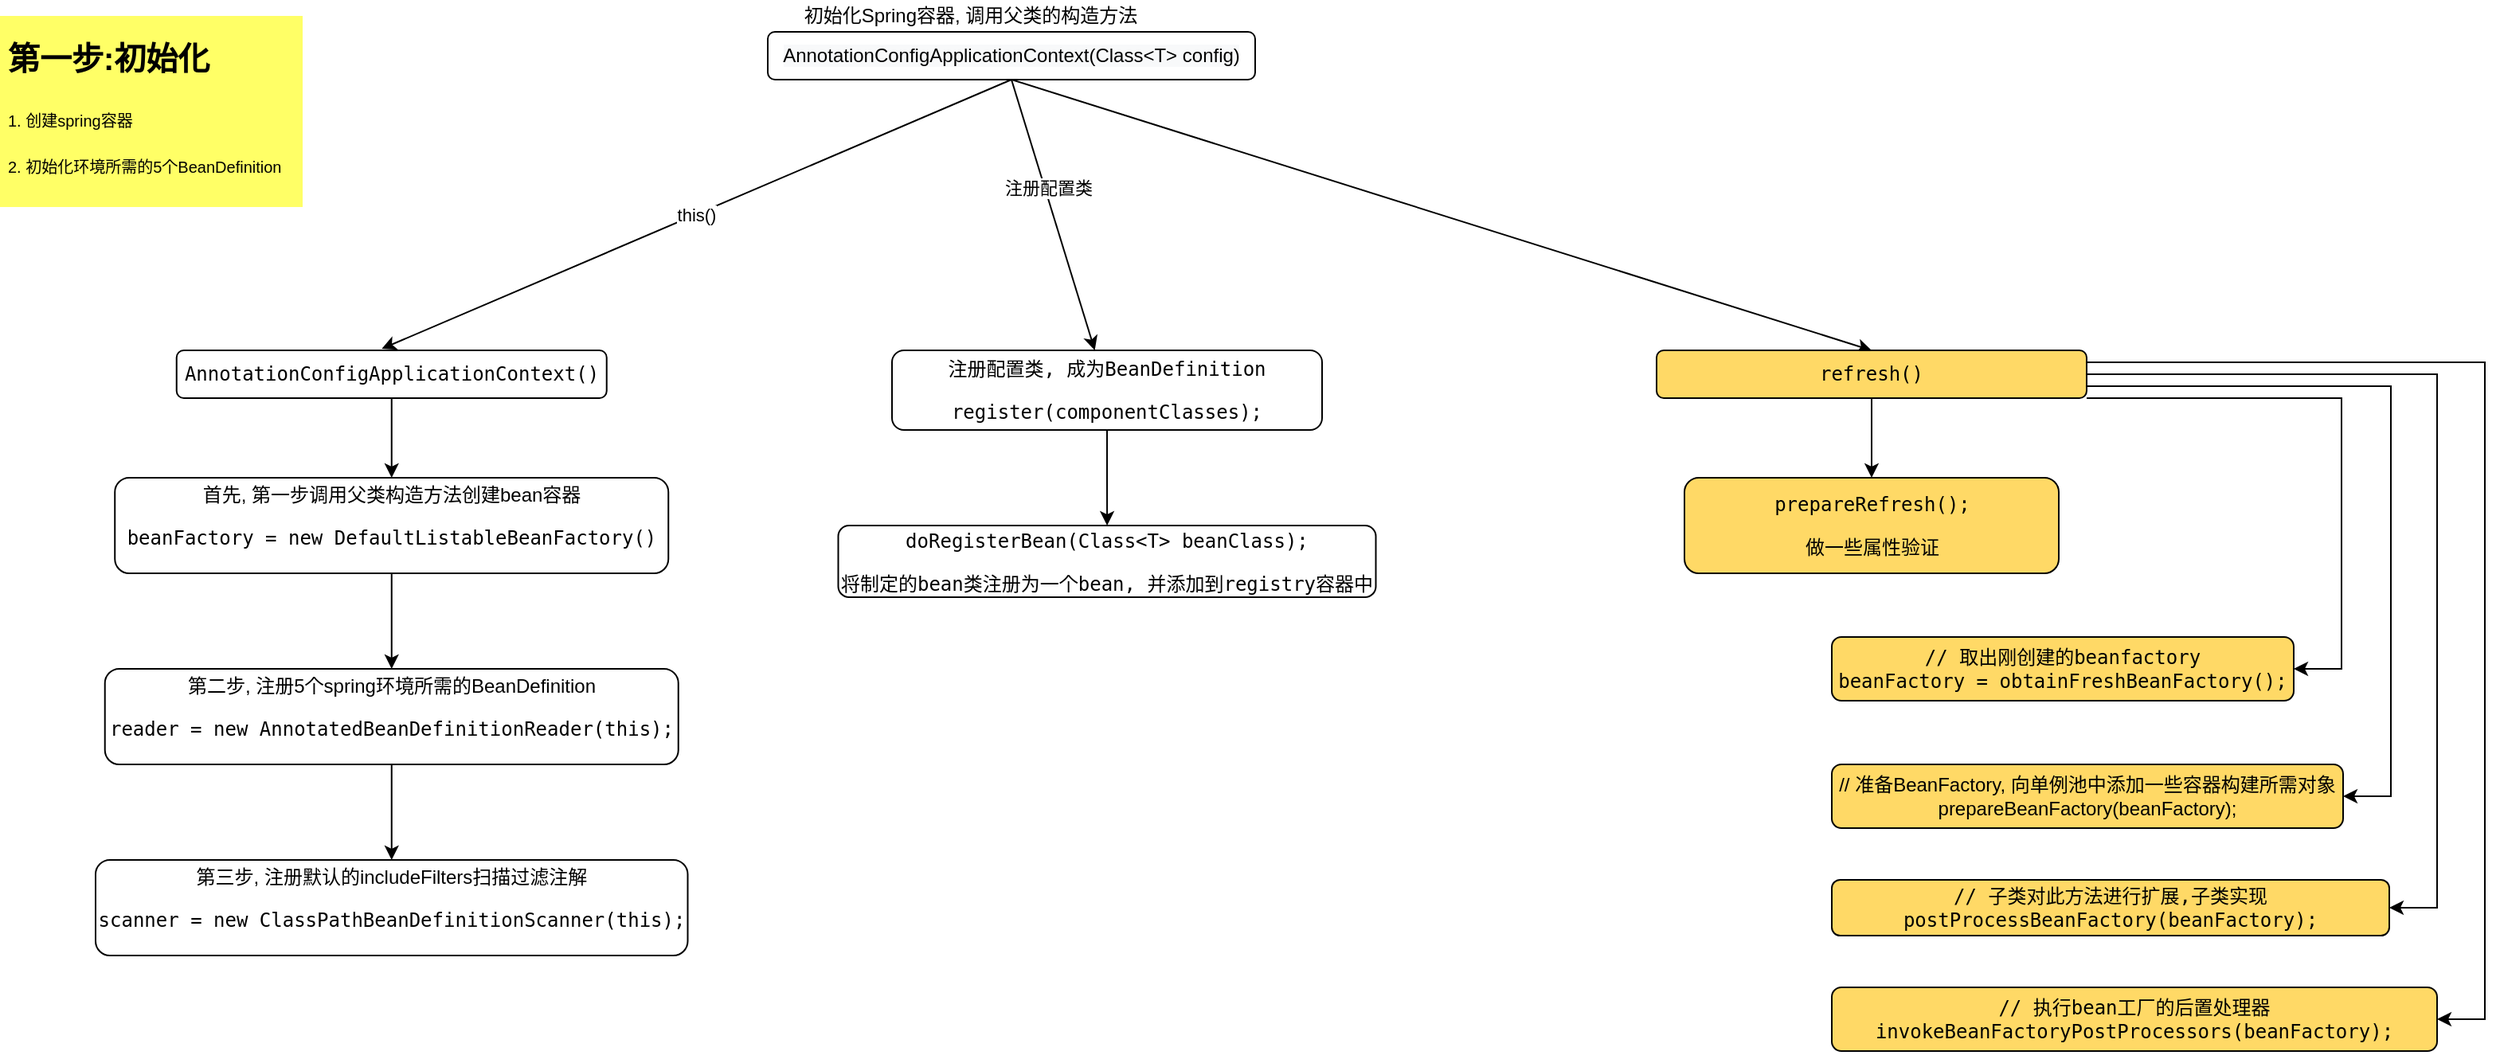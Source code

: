 <mxfile version="14.6.6" type="github">
  <diagram id="TbQEEp9MMA1_F5JZQG8T" name="第 1 页">
    <mxGraphModel dx="946" dy="590" grid="1" gridSize="10" guides="1" tooltips="1" connect="1" arrows="1" fold="1" page="1" pageScale="1" pageWidth="827" pageHeight="1169" math="0" shadow="0">
      <root>
        <mxCell id="0" />
        <mxCell id="1" parent="0" />
        <mxCell id="SgbAIxtXmt1jCM66Tc68-1" value="this()" style="rounded=0;orthogonalLoop=1;jettySize=auto;html=1;exitX=0.5;exitY=1;exitDx=0;exitDy=0;entryX=0.477;entryY=-0.033;entryDx=0;entryDy=0;entryPerimeter=0;" edge="1" parent="1" source="SgbAIxtXmt1jCM66Tc68-5" target="SgbAIxtXmt1jCM66Tc68-9">
          <mxGeometry relative="1" as="geometry">
            <mxPoint x="250" y="190" as="targetPoint" />
          </mxGeometry>
        </mxCell>
        <mxCell id="SgbAIxtXmt1jCM66Tc68-2" style="rounded=0;orthogonalLoop=1;jettySize=auto;html=1;exitX=0.5;exitY=1;exitDx=0;exitDy=0;" edge="1" parent="1" source="SgbAIxtXmt1jCM66Tc68-5" target="SgbAIxtXmt1jCM66Tc68-10">
          <mxGeometry relative="1" as="geometry" />
        </mxCell>
        <mxCell id="SgbAIxtXmt1jCM66Tc68-3" value="注册配置类" style="edgeLabel;html=1;align=center;verticalAlign=middle;resizable=0;points=[];" vertex="1" connectable="0" parent="SgbAIxtXmt1jCM66Tc68-2">
          <mxGeometry x="-0.2" y="2" relative="1" as="geometry">
            <mxPoint as="offset" />
          </mxGeometry>
        </mxCell>
        <mxCell id="SgbAIxtXmt1jCM66Tc68-4" style="edgeStyle=none;rounded=0;orthogonalLoop=1;jettySize=auto;html=1;exitX=0.5;exitY=1;exitDx=0;exitDy=0;entryX=0.5;entryY=0;entryDx=0;entryDy=0;" edge="1" parent="1" source="SgbAIxtXmt1jCM66Tc68-5" target="SgbAIxtXmt1jCM66Tc68-11">
          <mxGeometry relative="1" as="geometry" />
        </mxCell>
        <mxCell id="SgbAIxtXmt1jCM66Tc68-5" value="&lt;span style=&quot;color: rgb(0 , 0 , 0) ; font-family: &amp;#34;helvetica&amp;#34; ; font-size: 12px ; font-style: normal ; font-weight: 400 ; letter-spacing: normal ; text-align: center ; text-indent: 0px ; text-transform: none ; word-spacing: 0px ; background-color: rgb(248 , 249 , 250) ; display: inline ; float: none&quot;&gt;AnnotationConfigApplicationContext(Class&amp;lt;T&amp;gt; config)&lt;/span&gt;" style="rounded=1;whiteSpace=wrap;html=1;" vertex="1" parent="1">
          <mxGeometry x="492" y="40" width="306" height="30" as="geometry" />
        </mxCell>
        <mxCell id="SgbAIxtXmt1jCM66Tc68-6" value="初始化Spring容器, 调用父类的构造方法" style="text;html=1;strokeColor=none;fillColor=none;align=center;verticalAlign=middle;whiteSpace=wrap;rounded=0;" vertex="1" parent="1">
          <mxGeometry x="510" y="20" width="219" height="20" as="geometry" />
        </mxCell>
        <mxCell id="SgbAIxtXmt1jCM66Tc68-7" value="&lt;h1&gt;&lt;sub&gt;第一步:初始化&lt;/sub&gt;&lt;/h1&gt;&lt;p&gt;&lt;sub&gt;1. 创建spring容器&lt;/sub&gt;&lt;/p&gt;&lt;p&gt;&lt;sub&gt;2. 初始化环境所需的5个BeanDefinition&lt;/sub&gt;&lt;/p&gt;&lt;p&gt;&lt;br&gt;&lt;/p&gt;" style="text;html=1;strokeColor=none;fillColor=#FFFF66;spacing=5;spacingTop=-20;whiteSpace=wrap;overflow=hidden;rounded=0;" vertex="1" parent="1">
          <mxGeometry x="10" y="30" width="190" height="120" as="geometry" />
        </mxCell>
        <mxCell id="SgbAIxtXmt1jCM66Tc68-8" value="" style="edgeStyle=none;rounded=0;orthogonalLoop=1;jettySize=auto;html=1;" edge="1" parent="1" source="SgbAIxtXmt1jCM66Tc68-9" target="SgbAIxtXmt1jCM66Tc68-13">
          <mxGeometry relative="1" as="geometry" />
        </mxCell>
        <mxCell id="SgbAIxtXmt1jCM66Tc68-9" value="&lt;pre&gt;&lt;pre&gt;AnnotationConfigApplicationContext()&lt;/pre&gt;&lt;/pre&gt;" style="rounded=1;whiteSpace=wrap;html=1;labelBackgroundColor=none;fillColor=#FFFFFF;" vertex="1" parent="1">
          <mxGeometry x="120.87" y="240" width="270" height="30" as="geometry" />
        </mxCell>
        <mxCell id="SgbAIxtXmt1jCM66Tc68-18" value="" style="edgeStyle=orthogonalEdgeStyle;rounded=0;orthogonalLoop=1;jettySize=auto;html=1;" edge="1" parent="1" source="SgbAIxtXmt1jCM66Tc68-10" target="SgbAIxtXmt1jCM66Tc68-17">
          <mxGeometry relative="1" as="geometry" />
        </mxCell>
        <mxCell id="SgbAIxtXmt1jCM66Tc68-10" value="&lt;pre&gt;&lt;pre&gt;&lt;pre&gt;注册配置类, 成为BeanDefinition&lt;/pre&gt;&lt;pre&gt;register(componentClasses);&lt;/pre&gt;&lt;/pre&gt;&lt;/pre&gt;" style="rounded=1;whiteSpace=wrap;html=1;labelBackgroundColor=none;fillColor=#FFFFFF;" vertex="1" parent="1">
          <mxGeometry x="570" y="240" width="270" height="50" as="geometry" />
        </mxCell>
        <mxCell id="SgbAIxtXmt1jCM66Tc68-20" value="" style="edgeStyle=orthogonalEdgeStyle;rounded=0;orthogonalLoop=1;jettySize=auto;html=1;" edge="1" parent="1" source="SgbAIxtXmt1jCM66Tc68-11" target="SgbAIxtXmt1jCM66Tc68-19">
          <mxGeometry relative="1" as="geometry" />
        </mxCell>
        <mxCell id="SgbAIxtXmt1jCM66Tc68-22" value="" style="edgeStyle=entityRelationEdgeStyle;rounded=0;orthogonalLoop=1;jettySize=auto;html=1;elbow=vertical;exitX=1;exitY=1;exitDx=0;exitDy=0;" edge="1" parent="1" source="SgbAIxtXmt1jCM66Tc68-11" target="SgbAIxtXmt1jCM66Tc68-21">
          <mxGeometry relative="1" as="geometry" />
        </mxCell>
        <mxCell id="SgbAIxtXmt1jCM66Tc68-26" style="edgeStyle=entityRelationEdgeStyle;rounded=0;orthogonalLoop=1;jettySize=auto;html=1;exitX=1;exitY=0.75;exitDx=0;exitDy=0;" edge="1" parent="1" source="SgbAIxtXmt1jCM66Tc68-11" target="SgbAIxtXmt1jCM66Tc68-25">
          <mxGeometry relative="1" as="geometry" />
        </mxCell>
        <mxCell id="SgbAIxtXmt1jCM66Tc68-29" style="edgeStyle=entityRelationEdgeStyle;rounded=0;orthogonalLoop=1;jettySize=auto;html=1;exitX=1;exitY=0.5;exitDx=0;exitDy=0;" edge="1" parent="1" source="SgbAIxtXmt1jCM66Tc68-11" target="SgbAIxtXmt1jCM66Tc68-28">
          <mxGeometry relative="1" as="geometry" />
        </mxCell>
        <mxCell id="SgbAIxtXmt1jCM66Tc68-32" style="edgeStyle=entityRelationEdgeStyle;rounded=0;orthogonalLoop=1;jettySize=auto;html=1;exitX=1;exitY=0.25;exitDx=0;exitDy=0;" edge="1" parent="1" source="SgbAIxtXmt1jCM66Tc68-11" target="SgbAIxtXmt1jCM66Tc68-30">
          <mxGeometry relative="1" as="geometry" />
        </mxCell>
        <mxCell id="SgbAIxtXmt1jCM66Tc68-11" value="&lt;pre&gt;&lt;pre&gt;&lt;pre&gt;&lt;pre&gt;refresh()&lt;/pre&gt;&lt;/pre&gt;&lt;/pre&gt;&lt;/pre&gt;" style="rounded=1;whiteSpace=wrap;html=1;labelBackgroundColor=none;fillColor=#FFD966;" vertex="1" parent="1">
          <mxGeometry x="1050" y="240" width="270" height="30" as="geometry" />
        </mxCell>
        <mxCell id="SgbAIxtXmt1jCM66Tc68-12" value="" style="edgeStyle=none;rounded=0;orthogonalLoop=1;jettySize=auto;html=1;" edge="1" parent="1" source="SgbAIxtXmt1jCM66Tc68-13" target="SgbAIxtXmt1jCM66Tc68-14">
          <mxGeometry relative="1" as="geometry" />
        </mxCell>
        <mxCell id="SgbAIxtXmt1jCM66Tc68-13" value="首先, 第一步调用父类构造方法创建bean容器&lt;br&gt;&lt;pre&gt;beanFactory = new DefaultListableBeanFactory()&lt;/pre&gt;" style="whiteSpace=wrap;html=1;rounded=1;fillColor=#FFFFFF;" vertex="1" parent="1">
          <mxGeometry x="82.12" y="320" width="347.5" height="60" as="geometry" />
        </mxCell>
        <mxCell id="SgbAIxtXmt1jCM66Tc68-16" value="" style="edgeStyle=orthogonalEdgeStyle;rounded=0;orthogonalLoop=1;jettySize=auto;html=1;" edge="1" parent="1" source="SgbAIxtXmt1jCM66Tc68-14" target="SgbAIxtXmt1jCM66Tc68-15">
          <mxGeometry relative="1" as="geometry" />
        </mxCell>
        <mxCell id="SgbAIxtXmt1jCM66Tc68-14" value="第二步, 注册5个spring环境所需的BeanDefinition&lt;br&gt;&lt;pre&gt;reader = new AnnotatedBeanDefinitionReader(this);&lt;/pre&gt;" style="whiteSpace=wrap;html=1;rounded=1;fillColor=#FFFFFF;" vertex="1" parent="1">
          <mxGeometry x="75.87" y="440" width="360" height="60" as="geometry" />
        </mxCell>
        <mxCell id="SgbAIxtXmt1jCM66Tc68-15" value="第三步, 注册默认的&lt;span&gt;includeFilters&lt;/span&gt;&lt;span&gt;扫描过滤注解&lt;/span&gt;&lt;br&gt;&lt;pre&gt;&lt;pre&gt;scanner = new ClassPathBeanDefinitionScanner(this);&lt;/pre&gt;&lt;/pre&gt;" style="whiteSpace=wrap;html=1;rounded=1;fillColor=#FFFFFF;" vertex="1" parent="1">
          <mxGeometry x="70" y="560" width="371.75" height="60" as="geometry" />
        </mxCell>
        <mxCell id="SgbAIxtXmt1jCM66Tc68-17" value="&lt;pre&gt;doRegisterBean(Class&amp;lt;T&amp;gt; beanClass);&lt;/pre&gt;&lt;pre&gt;将制定的bean类注册为一个bean, 并添加到registry容器中&lt;br&gt;&lt;/pre&gt;" style="whiteSpace=wrap;html=1;rounded=1;fillColor=#FFFFFF;" vertex="1" parent="1">
          <mxGeometry x="536.25" y="350" width="337.5" height="45" as="geometry" />
        </mxCell>
        <mxCell id="SgbAIxtXmt1jCM66Tc68-19" value="&lt;pre&gt;prepareRefresh();&lt;/pre&gt;&lt;pre&gt;做一些属性验证&lt;/pre&gt;" style="whiteSpace=wrap;html=1;rounded=1;fillColor=#FFD966;" vertex="1" parent="1">
          <mxGeometry x="1067.5" y="320" width="235" height="60" as="geometry" />
        </mxCell>
        <mxCell id="SgbAIxtXmt1jCM66Tc68-21" value="&lt;pre&gt;// 取出刚创建的beanfactory&lt;br/&gt;beanFactory = obtainFreshBeanFactory();&lt;/pre&gt;" style="whiteSpace=wrap;html=1;rounded=1;fillColor=#FFD966;" vertex="1" parent="1">
          <mxGeometry x="1160" y="420" width="290" height="40" as="geometry" />
        </mxCell>
        <mxCell id="SgbAIxtXmt1jCM66Tc68-25" value="// 准备BeanFactory, 向单例池中添加一些容器构建所需对象&#xa;prepareBeanFactory(beanFactory);" style="whiteSpace=wrap;html=1;rounded=1;fillColor=#FFD966;gradientDirection=south;" vertex="1" parent="1">
          <mxGeometry x="1160" y="500" width="321" height="40" as="geometry" />
        </mxCell>
        <mxCell id="SgbAIxtXmt1jCM66Tc68-27" value="&lt;pre&gt;&lt;br&gt;&lt;/pre&gt;" style="text;html=1;strokeColor=none;fillColor=none;align=center;verticalAlign=middle;whiteSpace=wrap;rounded=0;" vertex="1" parent="1">
          <mxGeometry x="1160" y="540" width="329.5" height="20" as="geometry" />
        </mxCell>
        <mxCell id="SgbAIxtXmt1jCM66Tc68-28" value="&lt;pre&gt;&lt;pre&gt;&lt;pre&gt;// 子类对此方法进行扩展,子类实现&lt;br&gt;postProcessBeanFactory(beanFactory);&lt;/pre&gt;&lt;/pre&gt;&lt;/pre&gt;" style="whiteSpace=wrap;html=1;rounded=1;fillColor=#FFD966;gradientDirection=south;" vertex="1" parent="1">
          <mxGeometry x="1160" y="572.5" width="350" height="35" as="geometry" />
        </mxCell>
        <mxCell id="SgbAIxtXmt1jCM66Tc68-30" value="&lt;pre&gt;&lt;pre&gt;&lt;pre&gt;&lt;pre&gt;// 执行bean工厂的后置处理器&lt;br&gt;invokeBeanFactoryPostProcessors(beanFactory);&lt;/pre&gt;&lt;/pre&gt;&lt;/pre&gt;&lt;/pre&gt;" style="whiteSpace=wrap;html=1;rounded=1;fillColor=#FFD966;gradientDirection=south;" vertex="1" parent="1">
          <mxGeometry x="1160" y="640" width="380" height="40" as="geometry" />
        </mxCell>
      </root>
    </mxGraphModel>
  </diagram>
</mxfile>
